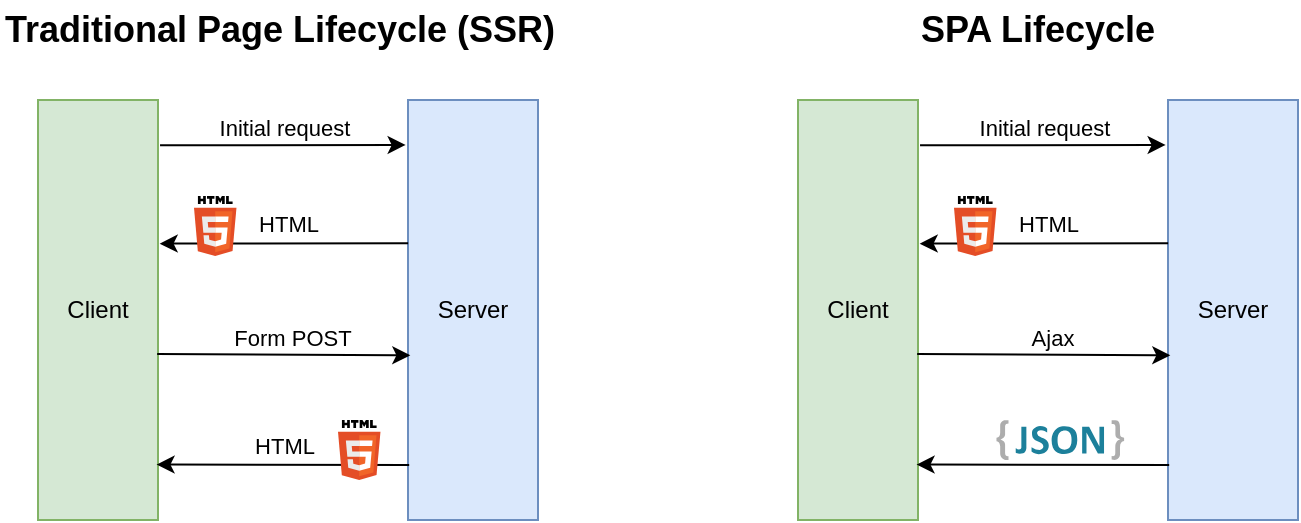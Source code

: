 <mxfile version="22.1.2" type="device">
  <diagram id="9ldKTxmY-Ua51N416hgn" name="Page-1">
    <mxGraphModel dx="1098" dy="988" grid="1" gridSize="10" guides="1" tooltips="1" connect="1" arrows="1" fold="1" page="1" pageScale="1" pageWidth="850" pageHeight="1100" math="0" shadow="0">
      <root>
        <mxCell id="0" />
        <mxCell id="1" parent="0" />
        <mxCell id="1kCPxxEV0PyBV-y33uGy-1" value="Client" style="rounded=0;whiteSpace=wrap;html=1;fillColor=#d5e8d4;strokeColor=#82b366;" parent="1" vertex="1">
          <mxGeometry x="190" y="150" width="60" height="210" as="geometry" />
        </mxCell>
        <mxCell id="1kCPxxEV0PyBV-y33uGy-2" value="Server" style="rounded=0;whiteSpace=wrap;html=1;fillColor=#dae8fc;strokeColor=#6c8ebf;" parent="1" vertex="1">
          <mxGeometry x="375" y="150" width="65" height="210" as="geometry" />
        </mxCell>
        <mxCell id="1kCPxxEV0PyBV-y33uGy-4" value="" style="endArrow=classic;html=1;rounded=0;exitX=1.017;exitY=0.108;exitDx=0;exitDy=0;exitPerimeter=0;entryX=-0.018;entryY=0.107;entryDx=0;entryDy=0;entryPerimeter=0;" parent="1" source="1kCPxxEV0PyBV-y33uGy-1" target="1kCPxxEV0PyBV-y33uGy-2" edge="1">
          <mxGeometry width="50" height="50" relative="1" as="geometry">
            <mxPoint x="240.42" y="171.93" as="sourcePoint" />
            <mxPoint x="375" y="171.93" as="targetPoint" />
          </mxGeometry>
        </mxCell>
        <mxCell id="1kCPxxEV0PyBV-y33uGy-8" value="Initial request" style="edgeLabel;html=1;align=center;verticalAlign=bottom;resizable=0;points=[];" parent="1kCPxxEV0PyBV-y33uGy-4" vertex="1" connectable="0">
          <mxGeometry x="0.16" relative="1" as="geometry">
            <mxPoint x="-9" as="offset" />
          </mxGeometry>
        </mxCell>
        <mxCell id="1kCPxxEV0PyBV-y33uGy-5" value="" style="endArrow=classic;html=1;rounded=0;entryX=1.014;entryY=0.342;entryDx=0;entryDy=0;entryPerimeter=0;exitX=0.001;exitY=0.341;exitDx=0;exitDy=0;exitPerimeter=0;verticalAlign=middle;" parent="1" source="1kCPxxEV0PyBV-y33uGy-2" target="1kCPxxEV0PyBV-y33uGy-1" edge="1">
          <mxGeometry width="50" height="50" relative="1" as="geometry">
            <mxPoint x="241.325" y="250.66" as="sourcePoint" />
            <mxPoint x="375.725" y="250.66" as="targetPoint" />
          </mxGeometry>
        </mxCell>
        <mxCell id="1kCPxxEV0PyBV-y33uGy-9" value="HTML" style="edgeLabel;html=1;align=center;verticalAlign=bottom;resizable=0;points=[];" parent="1kCPxxEV0PyBV-y33uGy-5" vertex="1" connectable="0">
          <mxGeometry x="0.108" y="-1" relative="1" as="geometry">
            <mxPoint x="9" as="offset" />
          </mxGeometry>
        </mxCell>
        <mxCell id="1kCPxxEV0PyBV-y33uGy-6" value="" style="endArrow=classic;html=1;rounded=0;exitX=0.993;exitY=0.605;exitDx=0;exitDy=0;exitPerimeter=0;entryX=0.018;entryY=0.608;entryDx=0;entryDy=0;entryPerimeter=0;verticalAlign=bottom;" parent="1" source="1kCPxxEV0PyBV-y33uGy-1" target="1kCPxxEV0PyBV-y33uGy-2" edge="1">
          <mxGeometry width="50" height="50" relative="1" as="geometry">
            <mxPoint x="241.68" y="277.49" as="sourcePoint" />
            <mxPoint x="373.115" y="277.91" as="targetPoint" />
          </mxGeometry>
        </mxCell>
        <mxCell id="1kCPxxEV0PyBV-y33uGy-10" value="Form POST" style="edgeLabel;html=1;align=center;verticalAlign=bottom;resizable=0;points=[];" parent="1kCPxxEV0PyBV-y33uGy-6" vertex="1" connectable="0">
          <mxGeometry x="-0.145" relative="1" as="geometry">
            <mxPoint x="13" as="offset" />
          </mxGeometry>
        </mxCell>
        <mxCell id="1kCPxxEV0PyBV-y33uGy-7" value="HTML" style="endArrow=classic;html=1;rounded=0;exitX=0.009;exitY=0.869;exitDx=0;exitDy=0;exitPerimeter=0;verticalAlign=bottom;entryX=0.988;entryY=0.868;entryDx=0;entryDy=0;entryPerimeter=0;" parent="1" source="1kCPxxEV0PyBV-y33uGy-2" target="1kCPxxEV0PyBV-y33uGy-1" edge="1">
          <mxGeometry width="50" height="50" relative="1" as="geometry">
            <mxPoint x="375.325" y="332.72" as="sourcePoint" />
            <mxPoint x="240" y="330" as="targetPoint" />
          </mxGeometry>
        </mxCell>
        <mxCell id="1kCPxxEV0PyBV-y33uGy-12" value="Traditional Page Lifecycle (SSR)" style="text;html=1;strokeColor=none;fillColor=none;align=center;verticalAlign=middle;whiteSpace=wrap;rounded=0;fontStyle=1;fontSize=18;" parent="1" vertex="1">
          <mxGeometry x="171" y="100" width="280" height="30" as="geometry" />
        </mxCell>
        <mxCell id="1kCPxxEV0PyBV-y33uGy-15" value="" style="dashed=0;outlineConnect=0;html=1;align=center;labelPosition=center;verticalLabelPosition=bottom;verticalAlign=top;shape=mxgraph.weblogos.html5;fontSize=18;" parent="1" vertex="1">
          <mxGeometry x="268" y="198" width="21.24" height="30" as="geometry" />
        </mxCell>
        <mxCell id="1kCPxxEV0PyBV-y33uGy-18" value="" style="dashed=0;outlineConnect=0;html=1;align=center;labelPosition=center;verticalLabelPosition=bottom;verticalAlign=top;shape=mxgraph.weblogos.html5;fontSize=18;" parent="1" vertex="1">
          <mxGeometry x="340" y="310" width="21.24" height="30" as="geometry" />
        </mxCell>
        <mxCell id="1kCPxxEV0PyBV-y33uGy-20" value="Client" style="rounded=0;whiteSpace=wrap;html=1;fillColor=#d5e8d4;strokeColor=#82b366;" parent="1" vertex="1">
          <mxGeometry x="570" y="150" width="60" height="210" as="geometry" />
        </mxCell>
        <mxCell id="1kCPxxEV0PyBV-y33uGy-21" value="Server" style="rounded=0;whiteSpace=wrap;html=1;fillColor=#dae8fc;strokeColor=#6c8ebf;" parent="1" vertex="1">
          <mxGeometry x="755" y="150" width="65" height="210" as="geometry" />
        </mxCell>
        <mxCell id="1kCPxxEV0PyBV-y33uGy-22" value="" style="endArrow=classic;html=1;rounded=0;exitX=1.017;exitY=0.108;exitDx=0;exitDy=0;exitPerimeter=0;entryX=-0.018;entryY=0.107;entryDx=0;entryDy=0;entryPerimeter=0;" parent="1" source="1kCPxxEV0PyBV-y33uGy-20" target="1kCPxxEV0PyBV-y33uGy-21" edge="1">
          <mxGeometry width="50" height="50" relative="1" as="geometry">
            <mxPoint x="620.42" y="171.93" as="sourcePoint" />
            <mxPoint x="755" y="171.93" as="targetPoint" />
          </mxGeometry>
        </mxCell>
        <mxCell id="1kCPxxEV0PyBV-y33uGy-23" value="Initial request" style="edgeLabel;html=1;align=center;verticalAlign=bottom;resizable=0;points=[];" parent="1kCPxxEV0PyBV-y33uGy-22" vertex="1" connectable="0">
          <mxGeometry x="0.16" relative="1" as="geometry">
            <mxPoint x="-9" as="offset" />
          </mxGeometry>
        </mxCell>
        <mxCell id="1kCPxxEV0PyBV-y33uGy-24" value="" style="endArrow=classic;html=1;rounded=0;entryX=1.014;entryY=0.342;entryDx=0;entryDy=0;entryPerimeter=0;exitX=0.001;exitY=0.341;exitDx=0;exitDy=0;exitPerimeter=0;verticalAlign=middle;" parent="1" source="1kCPxxEV0PyBV-y33uGy-21" target="1kCPxxEV0PyBV-y33uGy-20" edge="1">
          <mxGeometry width="50" height="50" relative="1" as="geometry">
            <mxPoint x="621.325" y="250.66" as="sourcePoint" />
            <mxPoint x="755.725" y="250.66" as="targetPoint" />
          </mxGeometry>
        </mxCell>
        <mxCell id="1kCPxxEV0PyBV-y33uGy-25" value="HTML" style="edgeLabel;html=1;align=center;verticalAlign=bottom;resizable=0;points=[];" parent="1kCPxxEV0PyBV-y33uGy-24" vertex="1" connectable="0">
          <mxGeometry x="0.108" y="-1" relative="1" as="geometry">
            <mxPoint x="9" as="offset" />
          </mxGeometry>
        </mxCell>
        <mxCell id="1kCPxxEV0PyBV-y33uGy-26" value="" style="endArrow=classic;html=1;rounded=0;exitX=0.993;exitY=0.605;exitDx=0;exitDy=0;exitPerimeter=0;entryX=0.018;entryY=0.608;entryDx=0;entryDy=0;entryPerimeter=0;verticalAlign=bottom;" parent="1" source="1kCPxxEV0PyBV-y33uGy-20" target="1kCPxxEV0PyBV-y33uGy-21" edge="1">
          <mxGeometry width="50" height="50" relative="1" as="geometry">
            <mxPoint x="621.68" y="277.49" as="sourcePoint" />
            <mxPoint x="753.115" y="277.91" as="targetPoint" />
          </mxGeometry>
        </mxCell>
        <mxCell id="1kCPxxEV0PyBV-y33uGy-27" value="Ajax" style="edgeLabel;html=1;align=center;verticalAlign=bottom;resizable=0;points=[];" parent="1kCPxxEV0PyBV-y33uGy-26" vertex="1" connectable="0">
          <mxGeometry x="-0.145" relative="1" as="geometry">
            <mxPoint x="13" as="offset" />
          </mxGeometry>
        </mxCell>
        <mxCell id="1kCPxxEV0PyBV-y33uGy-28" value="" style="endArrow=classic;html=1;rounded=0;exitX=0.009;exitY=0.869;exitDx=0;exitDy=0;exitPerimeter=0;verticalAlign=bottom;entryX=0.988;entryY=0.868;entryDx=0;entryDy=0;entryPerimeter=0;" parent="1" source="1kCPxxEV0PyBV-y33uGy-21" target="1kCPxxEV0PyBV-y33uGy-20" edge="1">
          <mxGeometry x="-0.119" y="-12" width="50" height="50" relative="1" as="geometry">
            <mxPoint x="755.325" y="332.72" as="sourcePoint" />
            <mxPoint x="620" y="330" as="targetPoint" />
            <mxPoint as="offset" />
          </mxGeometry>
        </mxCell>
        <mxCell id="1kCPxxEV0PyBV-y33uGy-29" value="SPA Lifecycle" style="text;html=1;strokeColor=none;fillColor=none;align=center;verticalAlign=middle;whiteSpace=wrap;rounded=0;fontStyle=1;fontSize=18;" parent="1" vertex="1">
          <mxGeometry x="570" y="100" width="240" height="30" as="geometry" />
        </mxCell>
        <mxCell id="1kCPxxEV0PyBV-y33uGy-30" value="" style="dashed=0;outlineConnect=0;html=1;align=center;labelPosition=center;verticalLabelPosition=bottom;verticalAlign=top;shape=mxgraph.weblogos.html5;fontSize=18;" parent="1" vertex="1">
          <mxGeometry x="648" y="198" width="21.24" height="30" as="geometry" />
        </mxCell>
        <mxCell id="1kCPxxEV0PyBV-y33uGy-32" value="" style="dashed=0;outlineConnect=0;html=1;align=center;labelPosition=center;verticalLabelPosition=bottom;verticalAlign=top;shape=mxgraph.weblogos.json_2;fontSize=18;" parent="1" vertex="1">
          <mxGeometry x="669.24" y="310" width="63.81" height="20" as="geometry" />
        </mxCell>
      </root>
    </mxGraphModel>
  </diagram>
</mxfile>
